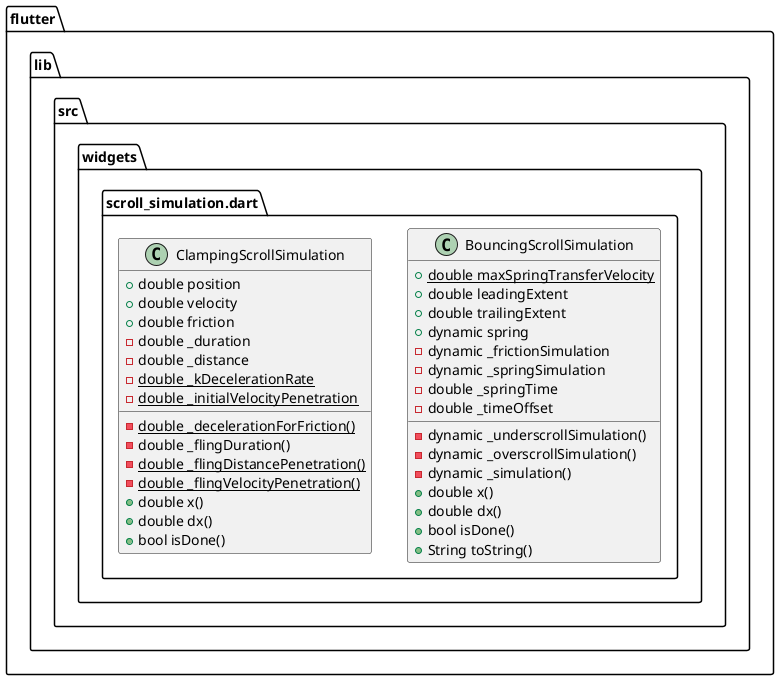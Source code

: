 @startuml
set namespaceSeparator ::

class "flutter::lib::src::widgets::scroll_simulation.dart::BouncingScrollSimulation" {
  {static} +double maxSpringTransferVelocity
  +double leadingExtent
  +double trailingExtent
  +dynamic spring
  -dynamic _frictionSimulation
  -dynamic _springSimulation
  -double _springTime
  -double _timeOffset
  -dynamic _underscrollSimulation()
  -dynamic _overscrollSimulation()
  -dynamic _simulation()
  +double x()
  +double dx()
  +bool isDone()
  +String toString()
}

class "flutter::lib::src::widgets::scroll_simulation.dart::ClampingScrollSimulation" {
  +double position
  +double velocity
  +double friction
  -double _duration
  -double _distance
  {static} -double _kDecelerationRate
  {static} -double _initialVelocityPenetration
  {static} -double _decelerationForFriction()
  -double _flingDuration()
  {static} -double _flingDistancePenetration()
  {static} -double _flingVelocityPenetration()
  +double x()
  +double dx()
  +bool isDone()
}


@enduml